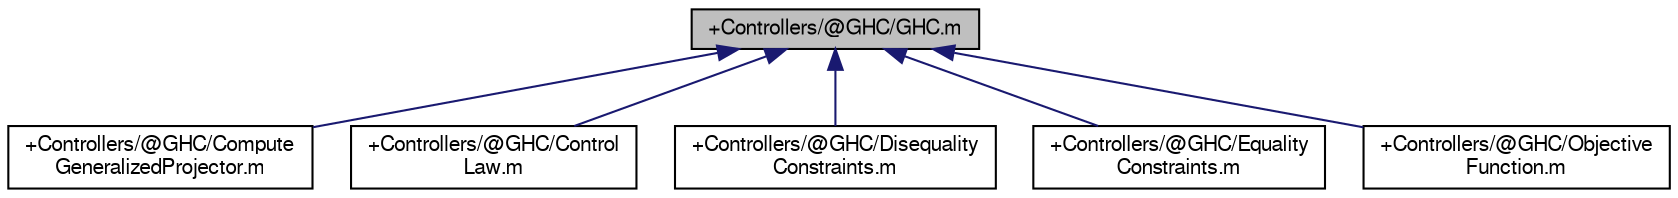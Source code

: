 digraph "+Controllers/@GHC/GHC.m"
{
  bgcolor="transparent";
  edge [fontname="FreeSans",fontsize="10",labelfontname="FreeSans",labelfontsize="10"];
  node [fontname="FreeSans",fontsize="10",shape=record];
  Node1 [label="+Controllers/@GHC/GHC.m",height=0.2,width=0.4,color="black", fillcolor="grey75", style="filled" fontcolor="black"];
  Node1 -> Node2 [dir="back",color="midnightblue",fontsize="10",style="solid",fontname="FreeSans"];
  Node2 [label="+Controllers/@GHC/Compute\lGeneralizedProjector.m",height=0.2,width=0.4,color="black",URL="$_compute_generalized_projector_8m.html"];
  Node1 -> Node3 [dir="back",color="midnightblue",fontsize="10",style="solid",fontname="FreeSans"];
  Node3 [label="+Controllers/@GHC/Control\lLaw.m",height=0.2,width=0.4,color="black",URL="$_control_law_8m.html"];
  Node1 -> Node4 [dir="back",color="midnightblue",fontsize="10",style="solid",fontname="FreeSans"];
  Node4 [label="+Controllers/@GHC/Disequality\lConstraints.m",height=0.2,width=0.4,color="black",URL="$_disequality_constraints_8m.html"];
  Node1 -> Node5 [dir="back",color="midnightblue",fontsize="10",style="solid",fontname="FreeSans"];
  Node5 [label="+Controllers/@GHC/Equality\lConstraints.m",height=0.2,width=0.4,color="black",URL="$_equality_constraints_8m.html"];
  Node1 -> Node6 [dir="back",color="midnightblue",fontsize="10",style="solid",fontname="FreeSans"];
  Node6 [label="+Controllers/@GHC/Objective\lFunction.m",height=0.2,width=0.4,color="black",URL="$_objective_function_8m.html"];
}
